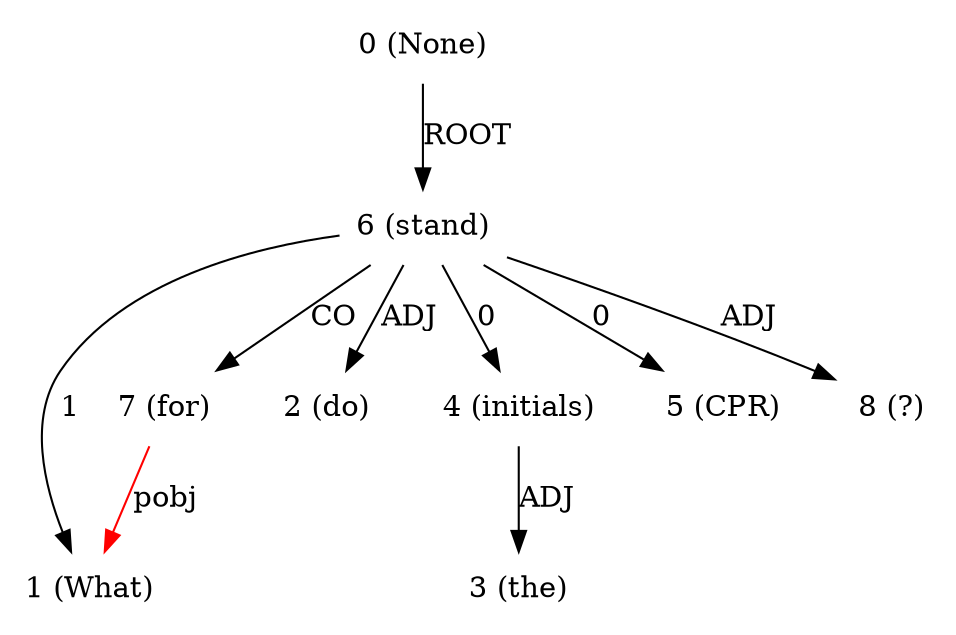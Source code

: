 digraph G{
edge [dir=forward]
node [shape=plaintext]

0 [label="0 (None)"]
0 -> 6 [label="ROOT"]
1 [label="1 (What)"]
7 -> 1 [label="pobj", color="red"]
2 [label="2 (do)"]
3 [label="3 (the)"]
4 [label="4 (initials)"]
4 -> 3 [label="ADJ"]
5 [label="5 (CPR)"]
6 [label="6 (stand)"]
6 -> 1 [label="1"]
6 -> 4 [label="0"]
6 -> 5 [label="0"]
6 -> 7 [label="CO"]
6 -> 2 [label="ADJ"]
6 -> 8 [label="ADJ"]
7 [label="7 (for)"]
8 [label="8 (?)"]
}
